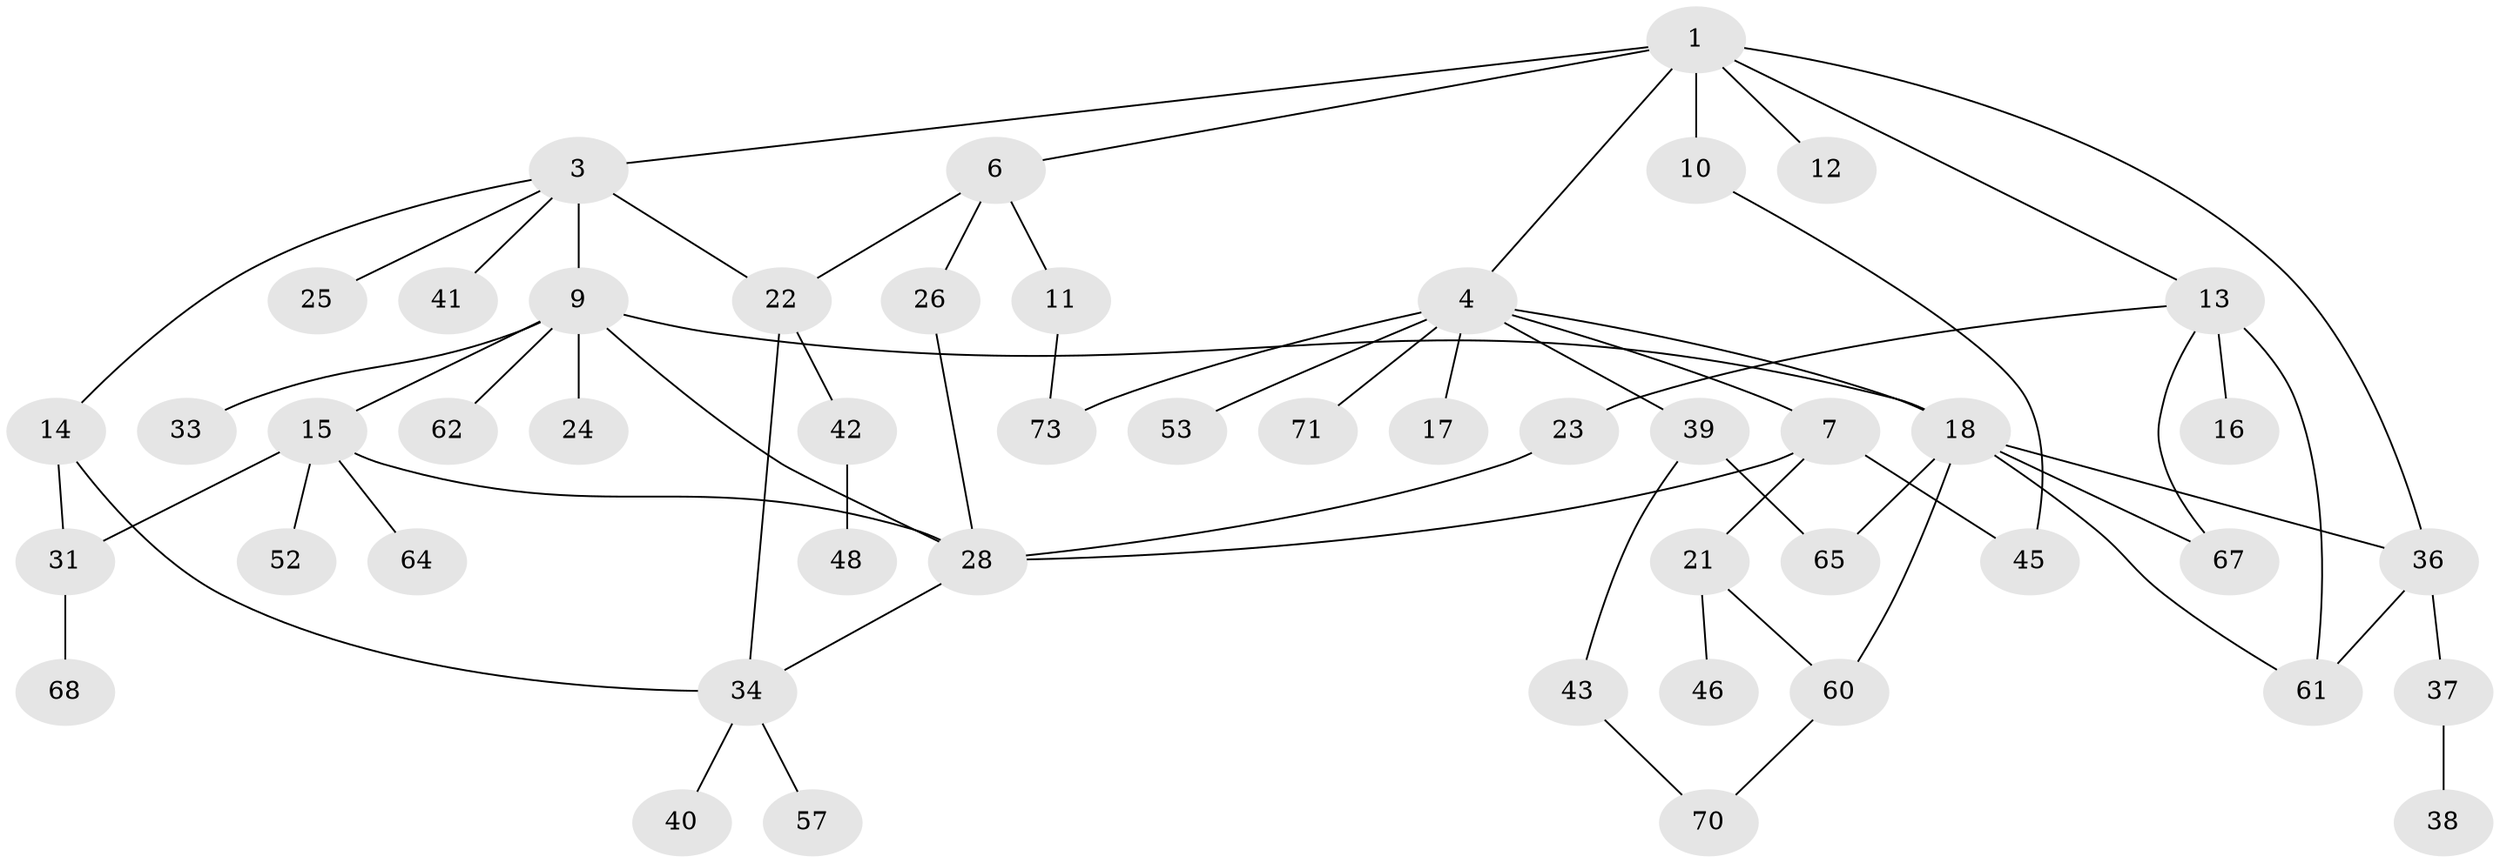 // original degree distribution, {6: 0.0273972602739726, 3: 0.1780821917808219, 7: 0.0136986301369863, 4: 0.0958904109589041, 5: 0.0547945205479452, 8: 0.0136986301369863, 2: 0.3424657534246575, 1: 0.273972602739726}
// Generated by graph-tools (version 1.1) at 2025/41/03/06/25 10:41:25]
// undirected, 49 vertices, 66 edges
graph export_dot {
graph [start="1"]
  node [color=gray90,style=filled];
  1 [super="+2"];
  3 [super="+8"];
  4 [super="+5"];
  6;
  7 [super="+58"];
  9 [super="+49"];
  10 [super="+20"];
  11 [super="+32"];
  12;
  13 [super="+59"];
  14 [super="+19"];
  15 [super="+72"];
  16;
  17;
  18 [super="+30"];
  21 [super="+44"];
  22 [super="+27"];
  23;
  24;
  25;
  26 [super="+29"];
  28 [super="+55"];
  31 [super="+47"];
  33;
  34 [super="+35"];
  36 [super="+54"];
  37;
  38 [super="+50"];
  39 [super="+66"];
  40;
  41;
  42 [super="+56"];
  43 [super="+51"];
  45;
  46;
  48;
  52;
  53;
  57;
  60 [super="+63"];
  61;
  62;
  64;
  65;
  67 [super="+69"];
  68;
  70;
  71;
  73;
  1 -- 6;
  1 -- 10;
  1 -- 12;
  1 -- 13;
  1 -- 3;
  1 -- 4;
  1 -- 36;
  3 -- 14;
  3 -- 25;
  3 -- 41;
  3 -- 9 [weight=2];
  3 -- 22;
  4 -- 71;
  4 -- 17;
  4 -- 18;
  4 -- 7;
  4 -- 53;
  4 -- 39;
  4 -- 73;
  6 -- 11;
  6 -- 22;
  6 -- 26;
  7 -- 21;
  7 -- 45;
  7 -- 28;
  9 -- 15;
  9 -- 24;
  9 -- 33;
  9 -- 62;
  9 -- 18;
  9 -- 28;
  10 -- 45;
  11 -- 73;
  13 -- 16 [weight=2];
  13 -- 23;
  13 -- 61;
  13 -- 67;
  14 -- 34;
  14 -- 31;
  15 -- 52;
  15 -- 64;
  15 -- 31;
  15 -- 28;
  18 -- 36;
  18 -- 61;
  18 -- 65;
  18 -- 67;
  18 -- 60;
  21 -- 46;
  21 -- 60;
  22 -- 42;
  22 -- 34;
  23 -- 28;
  26 -- 28;
  28 -- 34;
  31 -- 68;
  34 -- 40;
  34 -- 57;
  36 -- 37;
  36 -- 61;
  37 -- 38;
  39 -- 43;
  39 -- 65;
  42 -- 48;
  43 -- 70;
  60 -- 70;
}
